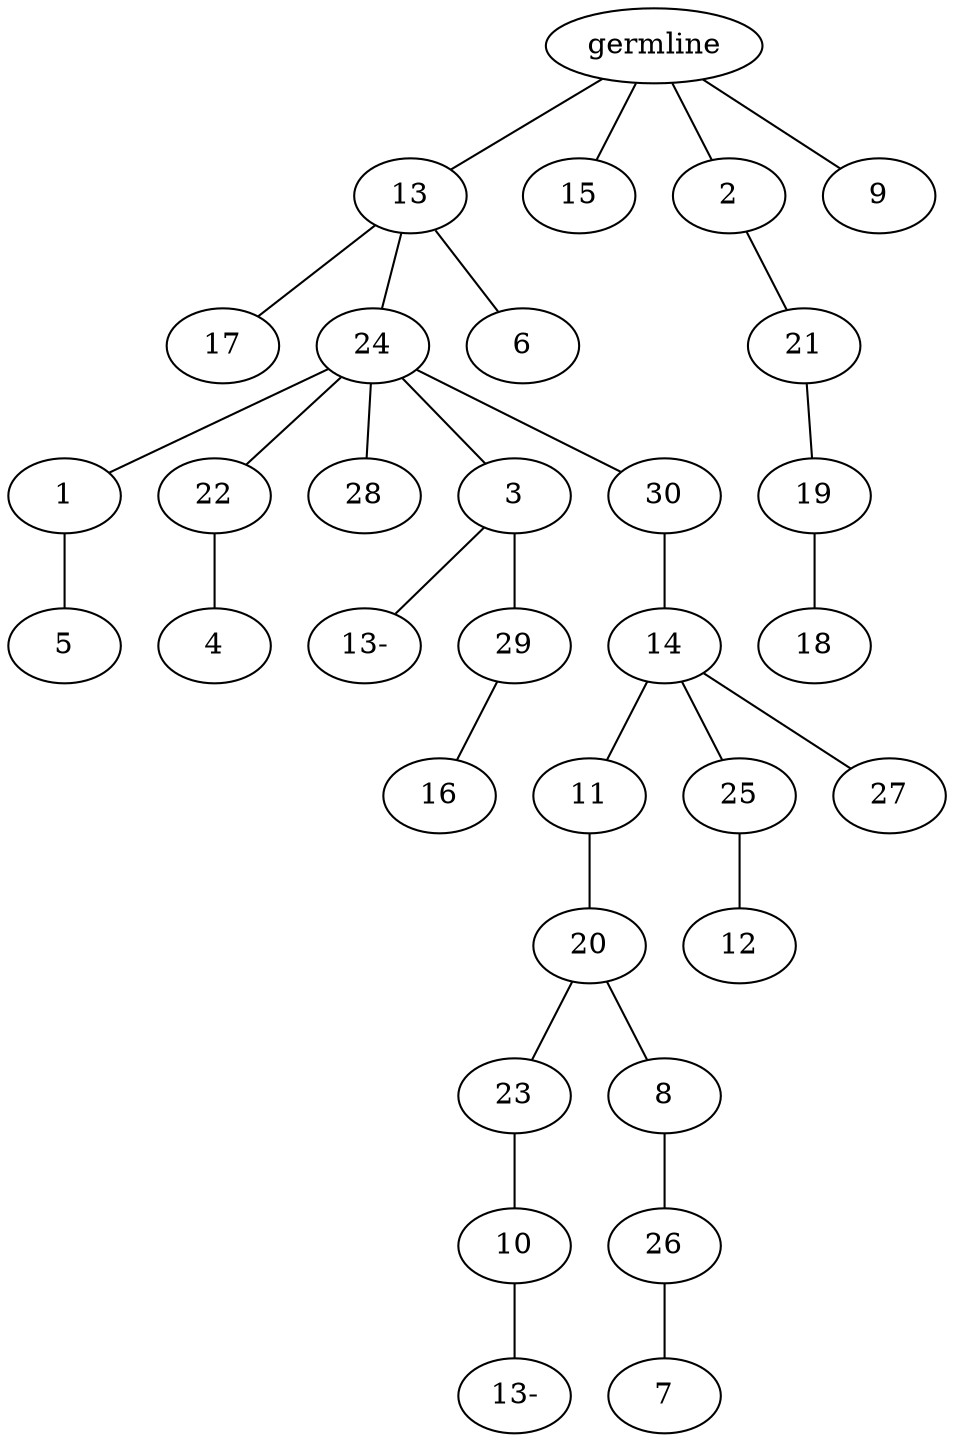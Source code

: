 graph tree {
    "140464871583808" [label="germline"];
    "140464871518512" [label="13"];
    "140464871518704" [label="17"];
    "140464871518368" [label="24"];
    "140464871518800" [label="1"];
    "140464871519376" [label="5"];
    "140464871519952" [label="22"];
    "140464871519568" [label="4"];
    "140464871520912" [label="28"];
    "140464871520144" [label="3"];
    "140464871520000" [label="13-"];
    "140464871519136" [label="29"];
    "140464871519904" [label="16"];
    "140464871520816" [label="30"];
    "140464871520288" [label="14"];
    "140464871520720" [label="11"];
    "140464871521104" [label="20"];
    "140464871521440" [label="23"];
    "140464871521728" [label="10"];
    "140464871522016" [label="13-"];
    "140464871522256" [label="8"];
    "140464871521824" [label="26"];
    "140464871637056" [label="7"];
    "140464871520672" [label="25"];
    "140464871637728" [label="12"];
    "140464871639696" [label="27"];
    "140464871518464" [label="6"];
    "140464871518608" [label="15"];
    "140464871519520" [label="2"];
    "140464871637104" [label="21"];
    "140464871637632" [label="19"];
    "140464871637920" [label="18"];
    "140464871521200" [label="9"];
    "140464871583808" -- "140464871518512";
    "140464871583808" -- "140464871518608";
    "140464871583808" -- "140464871519520";
    "140464871583808" -- "140464871521200";
    "140464871518512" -- "140464871518704";
    "140464871518512" -- "140464871518368";
    "140464871518512" -- "140464871518464";
    "140464871518368" -- "140464871518800";
    "140464871518368" -- "140464871519952";
    "140464871518368" -- "140464871520912";
    "140464871518368" -- "140464871520144";
    "140464871518368" -- "140464871520816";
    "140464871518800" -- "140464871519376";
    "140464871519952" -- "140464871519568";
    "140464871520144" -- "140464871520000";
    "140464871520144" -- "140464871519136";
    "140464871519136" -- "140464871519904";
    "140464871520816" -- "140464871520288";
    "140464871520288" -- "140464871520720";
    "140464871520288" -- "140464871520672";
    "140464871520288" -- "140464871639696";
    "140464871520720" -- "140464871521104";
    "140464871521104" -- "140464871521440";
    "140464871521104" -- "140464871522256";
    "140464871521440" -- "140464871521728";
    "140464871521728" -- "140464871522016";
    "140464871522256" -- "140464871521824";
    "140464871521824" -- "140464871637056";
    "140464871520672" -- "140464871637728";
    "140464871519520" -- "140464871637104";
    "140464871637104" -- "140464871637632";
    "140464871637632" -- "140464871637920";
}
